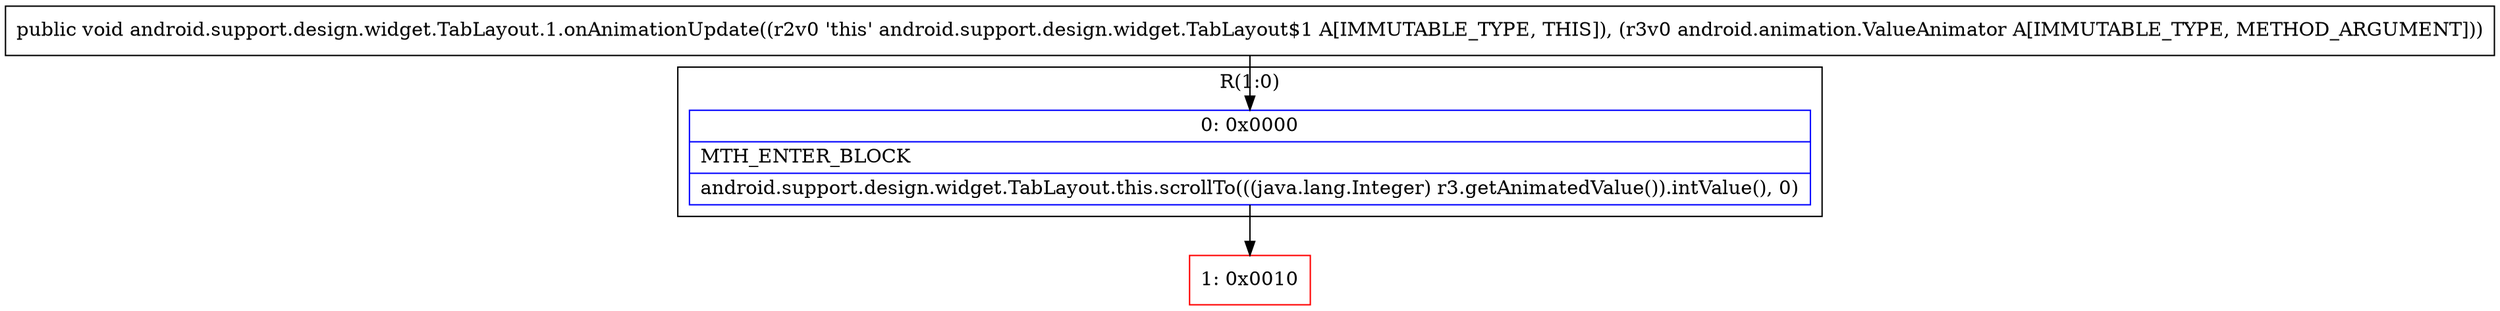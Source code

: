 digraph "CFG forandroid.support.design.widget.TabLayout.1.onAnimationUpdate(Landroid\/animation\/ValueAnimator;)V" {
subgraph cluster_Region_483851081 {
label = "R(1:0)";
node [shape=record,color=blue];
Node_0 [shape=record,label="{0\:\ 0x0000|MTH_ENTER_BLOCK\l|android.support.design.widget.TabLayout.this.scrollTo(((java.lang.Integer) r3.getAnimatedValue()).intValue(), 0)\l}"];
}
Node_1 [shape=record,color=red,label="{1\:\ 0x0010}"];
MethodNode[shape=record,label="{public void android.support.design.widget.TabLayout.1.onAnimationUpdate((r2v0 'this' android.support.design.widget.TabLayout$1 A[IMMUTABLE_TYPE, THIS]), (r3v0 android.animation.ValueAnimator A[IMMUTABLE_TYPE, METHOD_ARGUMENT])) }"];
MethodNode -> Node_0;
Node_0 -> Node_1;
}

